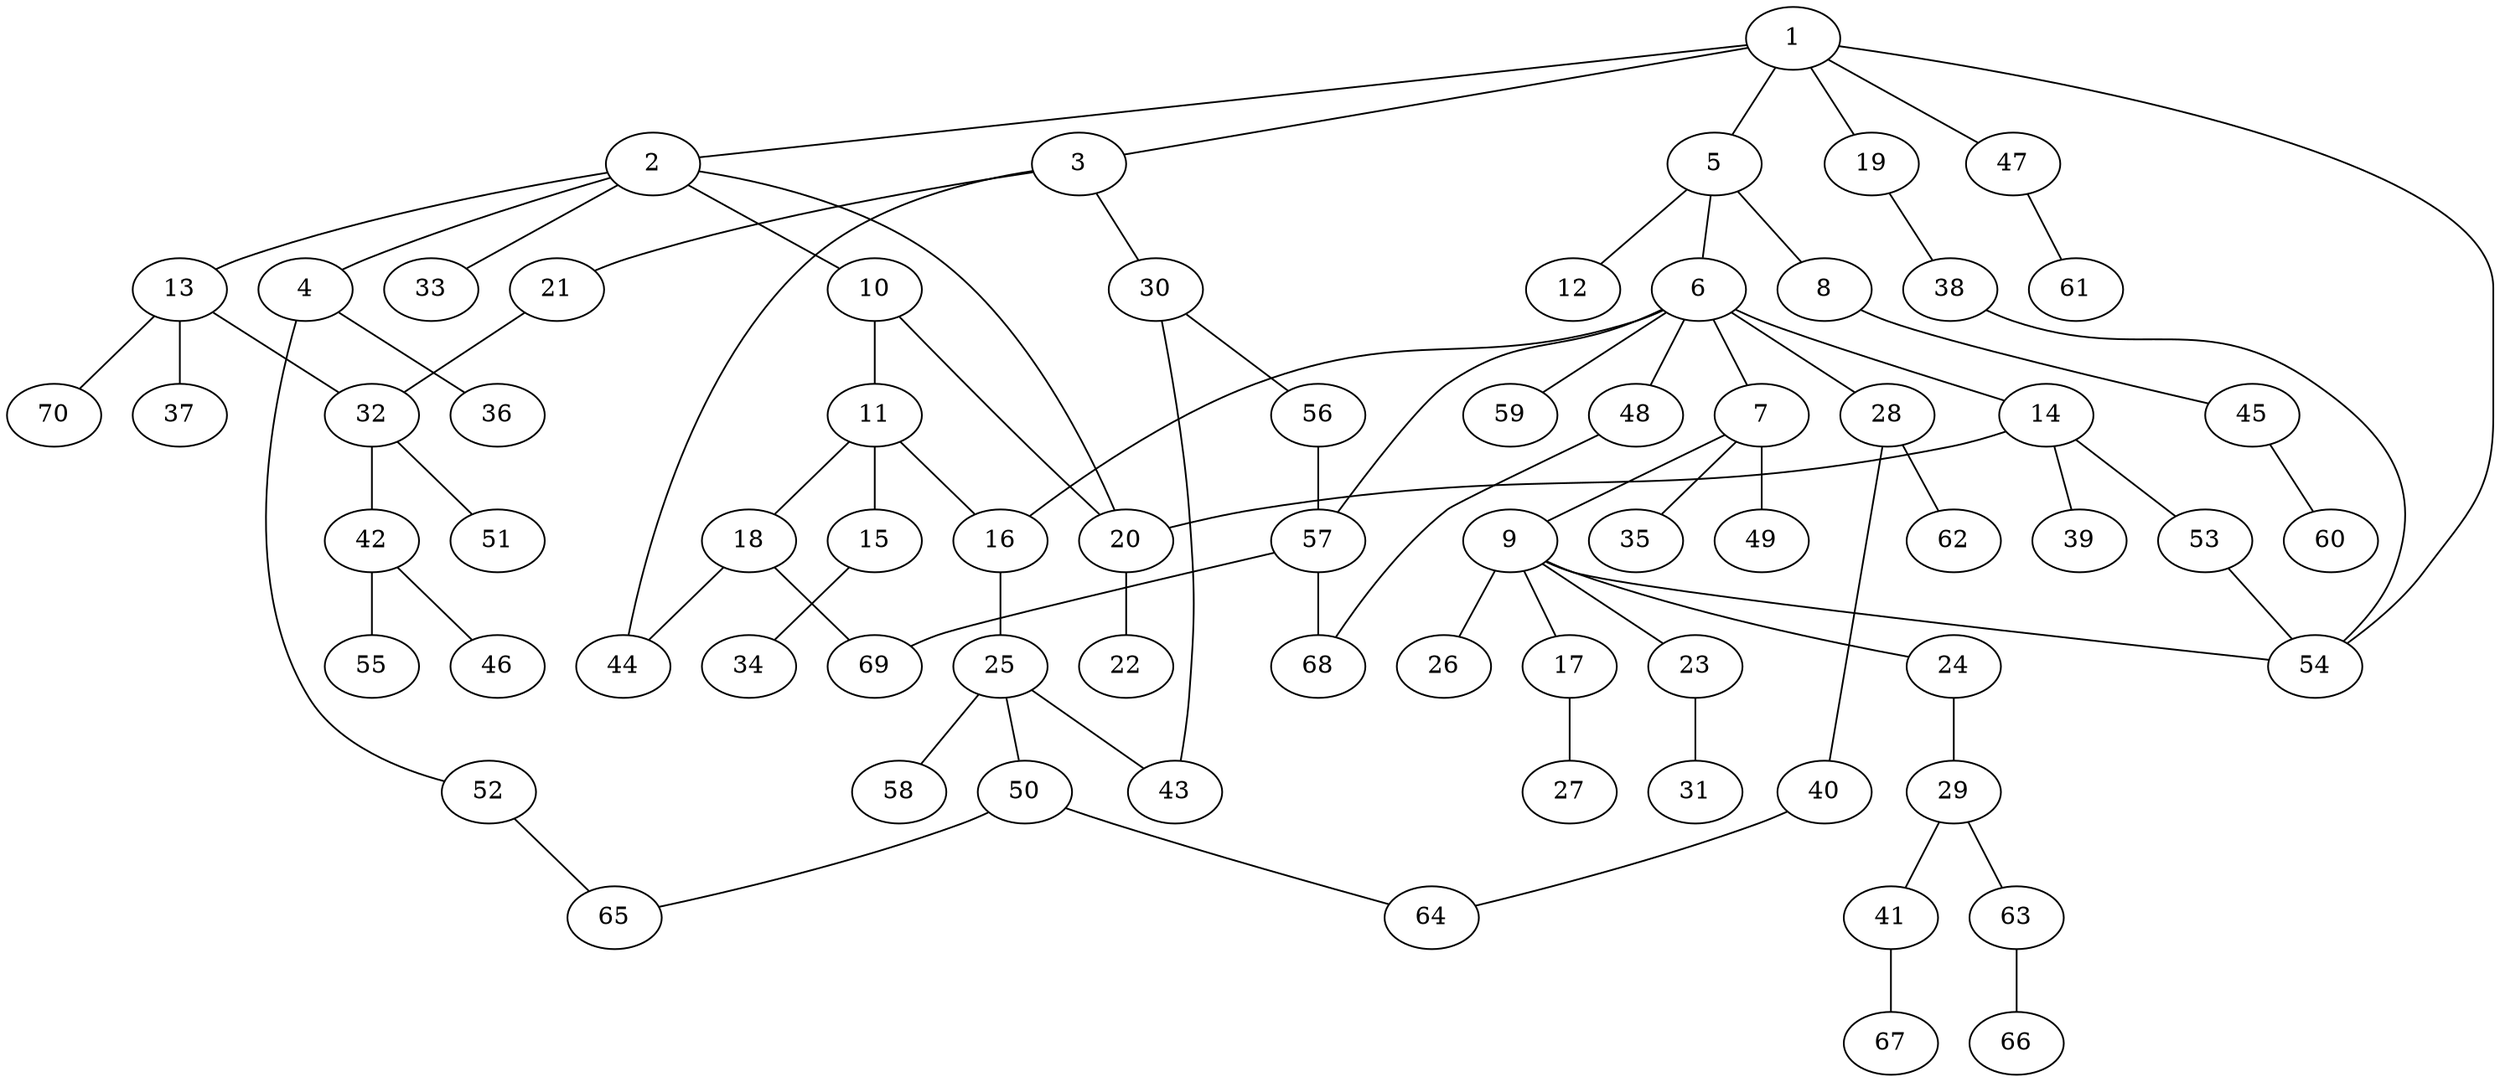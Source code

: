 graph graphname {1--2
1--3
1--5
1--19
1--47
1--54
2--4
2--10
2--13
2--20
2--33
3--21
3--30
3--44
4--36
4--52
5--6
5--8
5--12
6--7
6--14
6--16
6--28
6--48
6--57
6--59
7--9
7--35
7--49
8--45
9--17
9--23
9--24
9--26
9--54
10--11
10--20
11--15
11--16
11--18
13--32
13--37
13--70
14--20
14--39
14--53
15--34
16--25
17--27
18--44
18--69
19--38
20--22
21--32
23--31
24--29
25--43
25--50
25--58
28--40
28--62
29--41
29--63
30--43
30--56
32--42
32--51
38--54
40--64
41--67
42--46
42--55
45--60
47--61
48--68
50--64
50--65
52--65
53--54
56--57
57--68
57--69
63--66
}